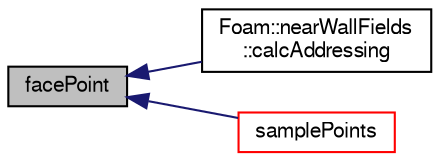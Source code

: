 digraph "facePoint"
{
  bgcolor="transparent";
  edge [fontname="FreeSans",fontsize="10",labelfontname="FreeSans",labelfontsize="10"];
  node [fontname="FreeSans",fontsize="10",shape=record];
  rankdir="LR";
  Node4116 [label="facePoint",height=0.2,width=0.4,color="black", fillcolor="grey75", style="filled", fontcolor="black"];
  Node4116 -> Node4117 [dir="back",color="midnightblue",fontsize="10",style="solid",fontname="FreeSans"];
  Node4117 [label="Foam::nearWallFields\l::calcAddressing",height=0.2,width=0.4,color="black",URL="$a28750.html#a7097a017d4eac4116d58a3cdbf507891",tooltip="Calculate addressing from cells back to patch faces. "];
  Node4116 -> Node4118 [dir="back",color="midnightblue",fontsize="10",style="solid",fontname="FreeSans"];
  Node4118 [label="samplePoints",height=0.2,width=0.4,color="red",URL="$a25094.html#a8612410d6387008e01c65ec2d840c7f6",tooltip="Get the sample points. "];
}
